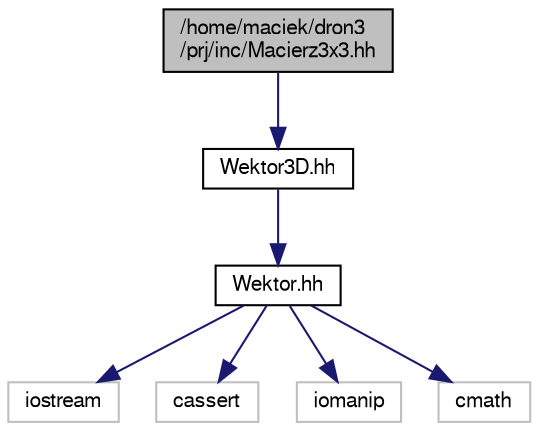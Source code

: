 digraph "/home/maciek/dron3/prj/inc/Macierz3x3.hh"
{
 // LATEX_PDF_SIZE
  edge [fontname="FreeSans",fontsize="10",labelfontname="FreeSans",labelfontsize="10"];
  node [fontname="FreeSans",fontsize="10",shape=record];
  Node1 [label="/home/maciek/dron3\l/prj/inc/Macierz3x3.hh",height=0.2,width=0.4,color="black", fillcolor="grey75", style="filled", fontcolor="black",tooltip="Ten plik zawiera definicję klasy Macierz3x3."];
  Node1 -> Node2 [color="midnightblue",fontsize="10",style="solid",fontname="FreeSans"];
  Node2 [label="Wektor3D.hh",height=0.2,width=0.4,color="black", fillcolor="white", style="filled",URL="$a00071.html",tooltip="Ten plik zawiera definicję klasy Wektor3D."];
  Node2 -> Node3 [color="midnightblue",fontsize="10",style="solid",fontname="FreeSans"];
  Node3 [label="Wektor.hh",height=0.2,width=0.4,color="black", fillcolor="white", style="filled",URL="$a00068.html",tooltip="Ten plik zawiera definicję szablonu Wektor<>"];
  Node3 -> Node4 [color="midnightblue",fontsize="10",style="solid",fontname="FreeSans"];
  Node4 [label="iostream",height=0.2,width=0.4,color="grey75", fillcolor="white", style="filled",tooltip=" "];
  Node3 -> Node5 [color="midnightblue",fontsize="10",style="solid",fontname="FreeSans"];
  Node5 [label="cassert",height=0.2,width=0.4,color="grey75", fillcolor="white", style="filled",tooltip=" "];
  Node3 -> Node6 [color="midnightblue",fontsize="10",style="solid",fontname="FreeSans"];
  Node6 [label="iomanip",height=0.2,width=0.4,color="grey75", fillcolor="white", style="filled",tooltip=" "];
  Node3 -> Node7 [color="midnightblue",fontsize="10",style="solid",fontname="FreeSans"];
  Node7 [label="cmath",height=0.2,width=0.4,color="grey75", fillcolor="white", style="filled",tooltip=" "];
}
